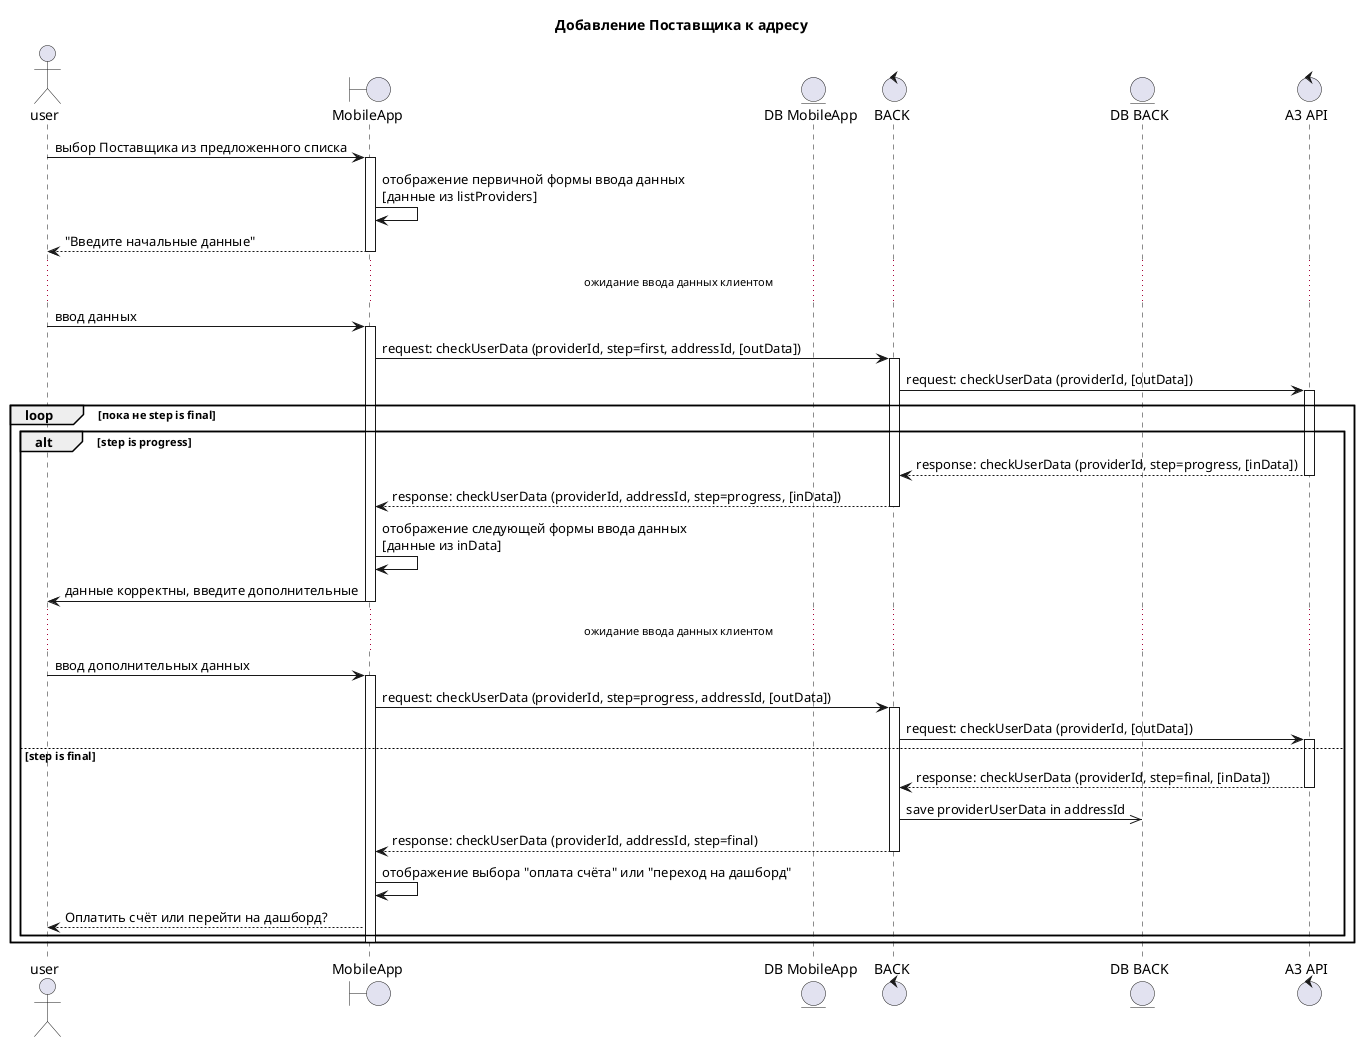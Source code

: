 @startuml
title "Добавление Поставщика к адресу"
actor user
boundary "MobileApp" as mobapp
entity "DB MobileApp" as dbmob
control "BACK" as back
entity "DB BACK" as db
control "A3 API" as a3
' сделать альтернативу с вводом данных в полях из выпадающего списка при нажатии на отдельного Поставщика

user -> mobapp : выбор Поставщика из предложенного списка
activate mobapp
    mobapp -> mobapp : отображение первичной формы ввода данных\n[данные из listProviders]
    mobapp --> user : "Введите начальные данные"
deactivate mobapp

...ожидание ввода данных клиентом...

user -> mobapp : ввод данных
activate mobapp
    mobapp -> back : request: checkUserData (providerId, step=first, addressId, [outData])
    activate back
        back -> a3 : request: checkUserData (providerId, [outData])
        activate a3
loop пока не step is final

alt step is progress
            a3 --> back : response: checkUserData (providerId, step=progress, [inData])
        deactivate a3
        back --> mobapp : response: checkUserData (providerId, addressId, step=progress, [inData])
    deactivate back
    mobapp -> mobapp: отображение следующей формы ввода данных\n[данные из inData]
    mobapp -> user : данные корректны, введите дополнительные
deactivate mobapp

...ожидание ввода данных клиентом...

user -> mobapp : ввод дополнительных данных
activate mobapp
    mobapp -> back : request: checkUserData (providerId, step=progress, addressId, [outData])
    activate back
        back -> a3 : request: checkUserData (providerId, [outData])

else step is final
            activate a3
                a3 --> back : response: checkUserData (providerId, step=final, [inData])
            deactivate a3
            back ->> db : save providerUserData in addressId
            back --> mobapp : response: checkUserData (providerId, addressId, step=final)
        deactivate back
    mobapp -> mobapp : отображение выбора "оплата счёта" или "переход на дашборд"
    mobapp --> user : Оплатить счёт или перейти на дашборд?
end

deactivate mobapp

end
@enduml
